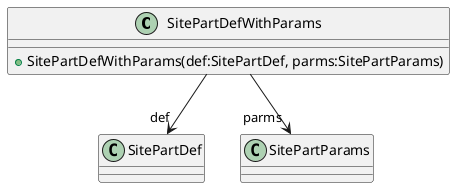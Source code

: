 @startuml
class SitePartDefWithParams {
    + SitePartDefWithParams(def:SitePartDef, parms:SitePartParams)
}
SitePartDefWithParams --> "def" SitePartDef
SitePartDefWithParams --> "parms" SitePartParams
@enduml
